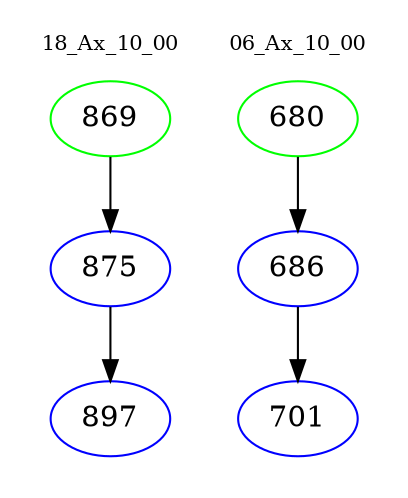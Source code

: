 digraph{
subgraph cluster_0 {
color = white
label = "18_Ax_10_00";
fontsize=10;
T0_869 [label="869", color="green"]
T0_869 -> T0_875 [color="black"]
T0_875 [label="875", color="blue"]
T0_875 -> T0_897 [color="black"]
T0_897 [label="897", color="blue"]
}
subgraph cluster_1 {
color = white
label = "06_Ax_10_00";
fontsize=10;
T1_680 [label="680", color="green"]
T1_680 -> T1_686 [color="black"]
T1_686 [label="686", color="blue"]
T1_686 -> T1_701 [color="black"]
T1_701 [label="701", color="blue"]
}
}
